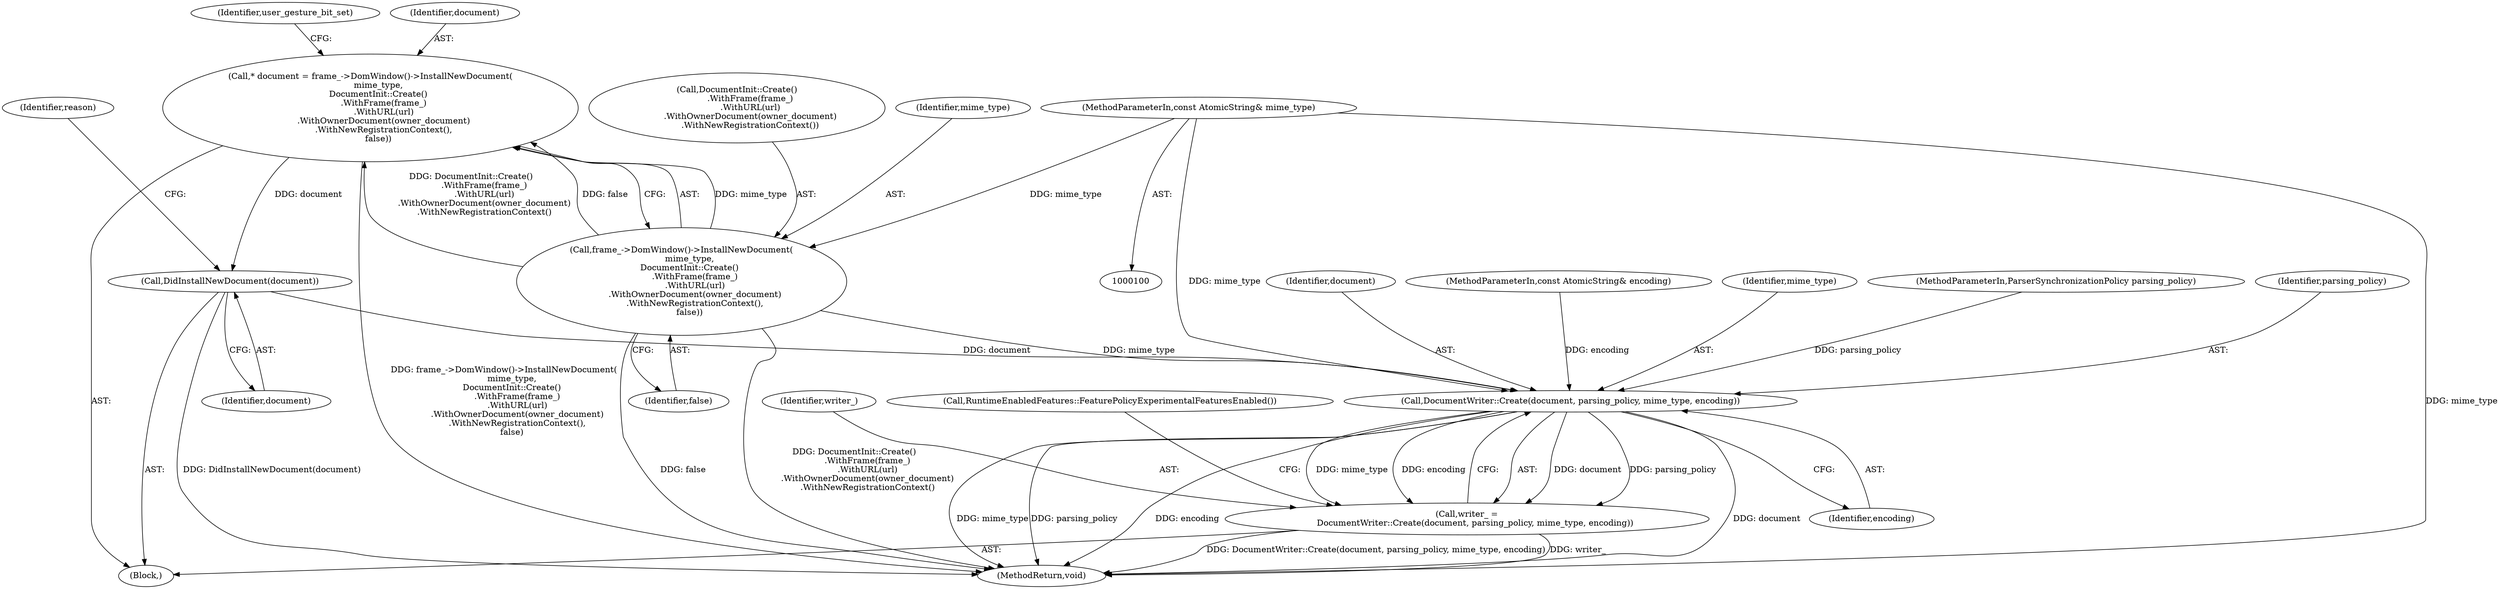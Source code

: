 digraph "1_Chrome_0ab2412a104d2f235d7b9fe19d30ef605a410832_3@pointer" {
"1000185" [label="(Call,DidInstallNewDocument(document))"];
"1000152" [label="(Call,* document = frame_->DomWindow()->InstallNewDocument(\n      mime_type,\n      DocumentInit::Create()\n          .WithFrame(frame_)\n          .WithURL(url)\n          .WithOwnerDocument(owner_document)\n          .WithNewRegistrationContext(),\n      false))"];
"1000154" [label="(Call,frame_->DomWindow()->InstallNewDocument(\n      mime_type,\n      DocumentInit::Create()\n          .WithFrame(frame_)\n          .WithURL(url)\n          .WithOwnerDocument(owner_document)\n          .WithNewRegistrationContext(),\n      false))"];
"1000104" [label="(MethodParameterIn,const AtomicString& mime_type)"];
"1000194" [label="(Call,DocumentWriter::Create(document, parsing_policy, mime_type, encoding))"];
"1000192" [label="(Call,writer_ =\n      DocumentWriter::Create(document, parsing_policy, mime_type, encoding))"];
"1000194" [label="(Call,DocumentWriter::Create(document, parsing_policy, mime_type, encoding))"];
"1000192" [label="(Call,writer_ =\n      DocumentWriter::Create(document, parsing_policy, mime_type, encoding))"];
"1000156" [label="(Call,DocumentInit::Create()\n          .WithFrame(frame_)\n          .WithURL(url)\n          .WithOwnerDocument(owner_document)\n          .WithNewRegistrationContext())"];
"1000186" [label="(Identifier,document)"];
"1000195" [label="(Identifier,document)"];
"1000152" [label="(Call,* document = frame_->DomWindow()->InstallNewDocument(\n      mime_type,\n      DocumentInit::Create()\n          .WithFrame(frame_)\n          .WithURL(url)\n          .WithOwnerDocument(owner_document)\n          .WithNewRegistrationContext(),\n      false))"];
"1000155" [label="(Identifier,mime_type)"];
"1000159" [label="(Identifier,user_gesture_bit_set)"];
"1000198" [label="(Identifier,encoding)"];
"1000105" [label="(MethodParameterIn,const AtomicString& encoding)"];
"1000157" [label="(Identifier,false)"];
"1000197" [label="(Identifier,mime_type)"];
"1000201" [label="(Call,RuntimeEnabledFeatures::FeaturePolicyExperimentalFeaturesEnabled())"];
"1000189" [label="(Identifier,reason)"];
"1000107" [label="(MethodParameterIn,ParserSynchronizationPolicy parsing_policy)"];
"1000206" [label="(MethodReturn,void)"];
"1000196" [label="(Identifier,parsing_policy)"];
"1000153" [label="(Identifier,document)"];
"1000109" [label="(Block,)"];
"1000154" [label="(Call,frame_->DomWindow()->InstallNewDocument(\n      mime_type,\n      DocumentInit::Create()\n          .WithFrame(frame_)\n          .WithURL(url)\n          .WithOwnerDocument(owner_document)\n          .WithNewRegistrationContext(),\n      false))"];
"1000193" [label="(Identifier,writer_)"];
"1000104" [label="(MethodParameterIn,const AtomicString& mime_type)"];
"1000185" [label="(Call,DidInstallNewDocument(document))"];
"1000185" -> "1000109"  [label="AST: "];
"1000185" -> "1000186"  [label="CFG: "];
"1000186" -> "1000185"  [label="AST: "];
"1000189" -> "1000185"  [label="CFG: "];
"1000185" -> "1000206"  [label="DDG: DidInstallNewDocument(document)"];
"1000152" -> "1000185"  [label="DDG: document"];
"1000185" -> "1000194"  [label="DDG: document"];
"1000152" -> "1000109"  [label="AST: "];
"1000152" -> "1000154"  [label="CFG: "];
"1000153" -> "1000152"  [label="AST: "];
"1000154" -> "1000152"  [label="AST: "];
"1000159" -> "1000152"  [label="CFG: "];
"1000152" -> "1000206"  [label="DDG: frame_->DomWindow()->InstallNewDocument(\n      mime_type,\n      DocumentInit::Create()\n          .WithFrame(frame_)\n          .WithURL(url)\n          .WithOwnerDocument(owner_document)\n          .WithNewRegistrationContext(),\n      false)"];
"1000154" -> "1000152"  [label="DDG: mime_type"];
"1000154" -> "1000152"  [label="DDG: DocumentInit::Create()\n          .WithFrame(frame_)\n          .WithURL(url)\n          .WithOwnerDocument(owner_document)\n          .WithNewRegistrationContext()"];
"1000154" -> "1000152"  [label="DDG: false"];
"1000154" -> "1000157"  [label="CFG: "];
"1000155" -> "1000154"  [label="AST: "];
"1000156" -> "1000154"  [label="AST: "];
"1000157" -> "1000154"  [label="AST: "];
"1000154" -> "1000206"  [label="DDG: DocumentInit::Create()\n          .WithFrame(frame_)\n          .WithURL(url)\n          .WithOwnerDocument(owner_document)\n          .WithNewRegistrationContext()"];
"1000154" -> "1000206"  [label="DDG: false"];
"1000104" -> "1000154"  [label="DDG: mime_type"];
"1000154" -> "1000194"  [label="DDG: mime_type"];
"1000104" -> "1000100"  [label="AST: "];
"1000104" -> "1000206"  [label="DDG: mime_type"];
"1000104" -> "1000194"  [label="DDG: mime_type"];
"1000194" -> "1000192"  [label="AST: "];
"1000194" -> "1000198"  [label="CFG: "];
"1000195" -> "1000194"  [label="AST: "];
"1000196" -> "1000194"  [label="AST: "];
"1000197" -> "1000194"  [label="AST: "];
"1000198" -> "1000194"  [label="AST: "];
"1000192" -> "1000194"  [label="CFG: "];
"1000194" -> "1000206"  [label="DDG: document"];
"1000194" -> "1000206"  [label="DDG: mime_type"];
"1000194" -> "1000206"  [label="DDG: parsing_policy"];
"1000194" -> "1000206"  [label="DDG: encoding"];
"1000194" -> "1000192"  [label="DDG: document"];
"1000194" -> "1000192"  [label="DDG: parsing_policy"];
"1000194" -> "1000192"  [label="DDG: mime_type"];
"1000194" -> "1000192"  [label="DDG: encoding"];
"1000107" -> "1000194"  [label="DDG: parsing_policy"];
"1000105" -> "1000194"  [label="DDG: encoding"];
"1000192" -> "1000109"  [label="AST: "];
"1000193" -> "1000192"  [label="AST: "];
"1000201" -> "1000192"  [label="CFG: "];
"1000192" -> "1000206"  [label="DDG: DocumentWriter::Create(document, parsing_policy, mime_type, encoding)"];
"1000192" -> "1000206"  [label="DDG: writer_"];
}
